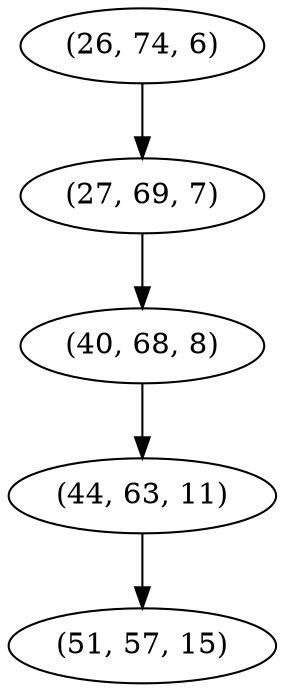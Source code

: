 digraph tree {
    "(26, 74, 6)";
    "(27, 69, 7)";
    "(40, 68, 8)";
    "(44, 63, 11)";
    "(51, 57, 15)";
    "(26, 74, 6)" -> "(27, 69, 7)";
    "(27, 69, 7)" -> "(40, 68, 8)";
    "(40, 68, 8)" -> "(44, 63, 11)";
    "(44, 63, 11)" -> "(51, 57, 15)";
}
